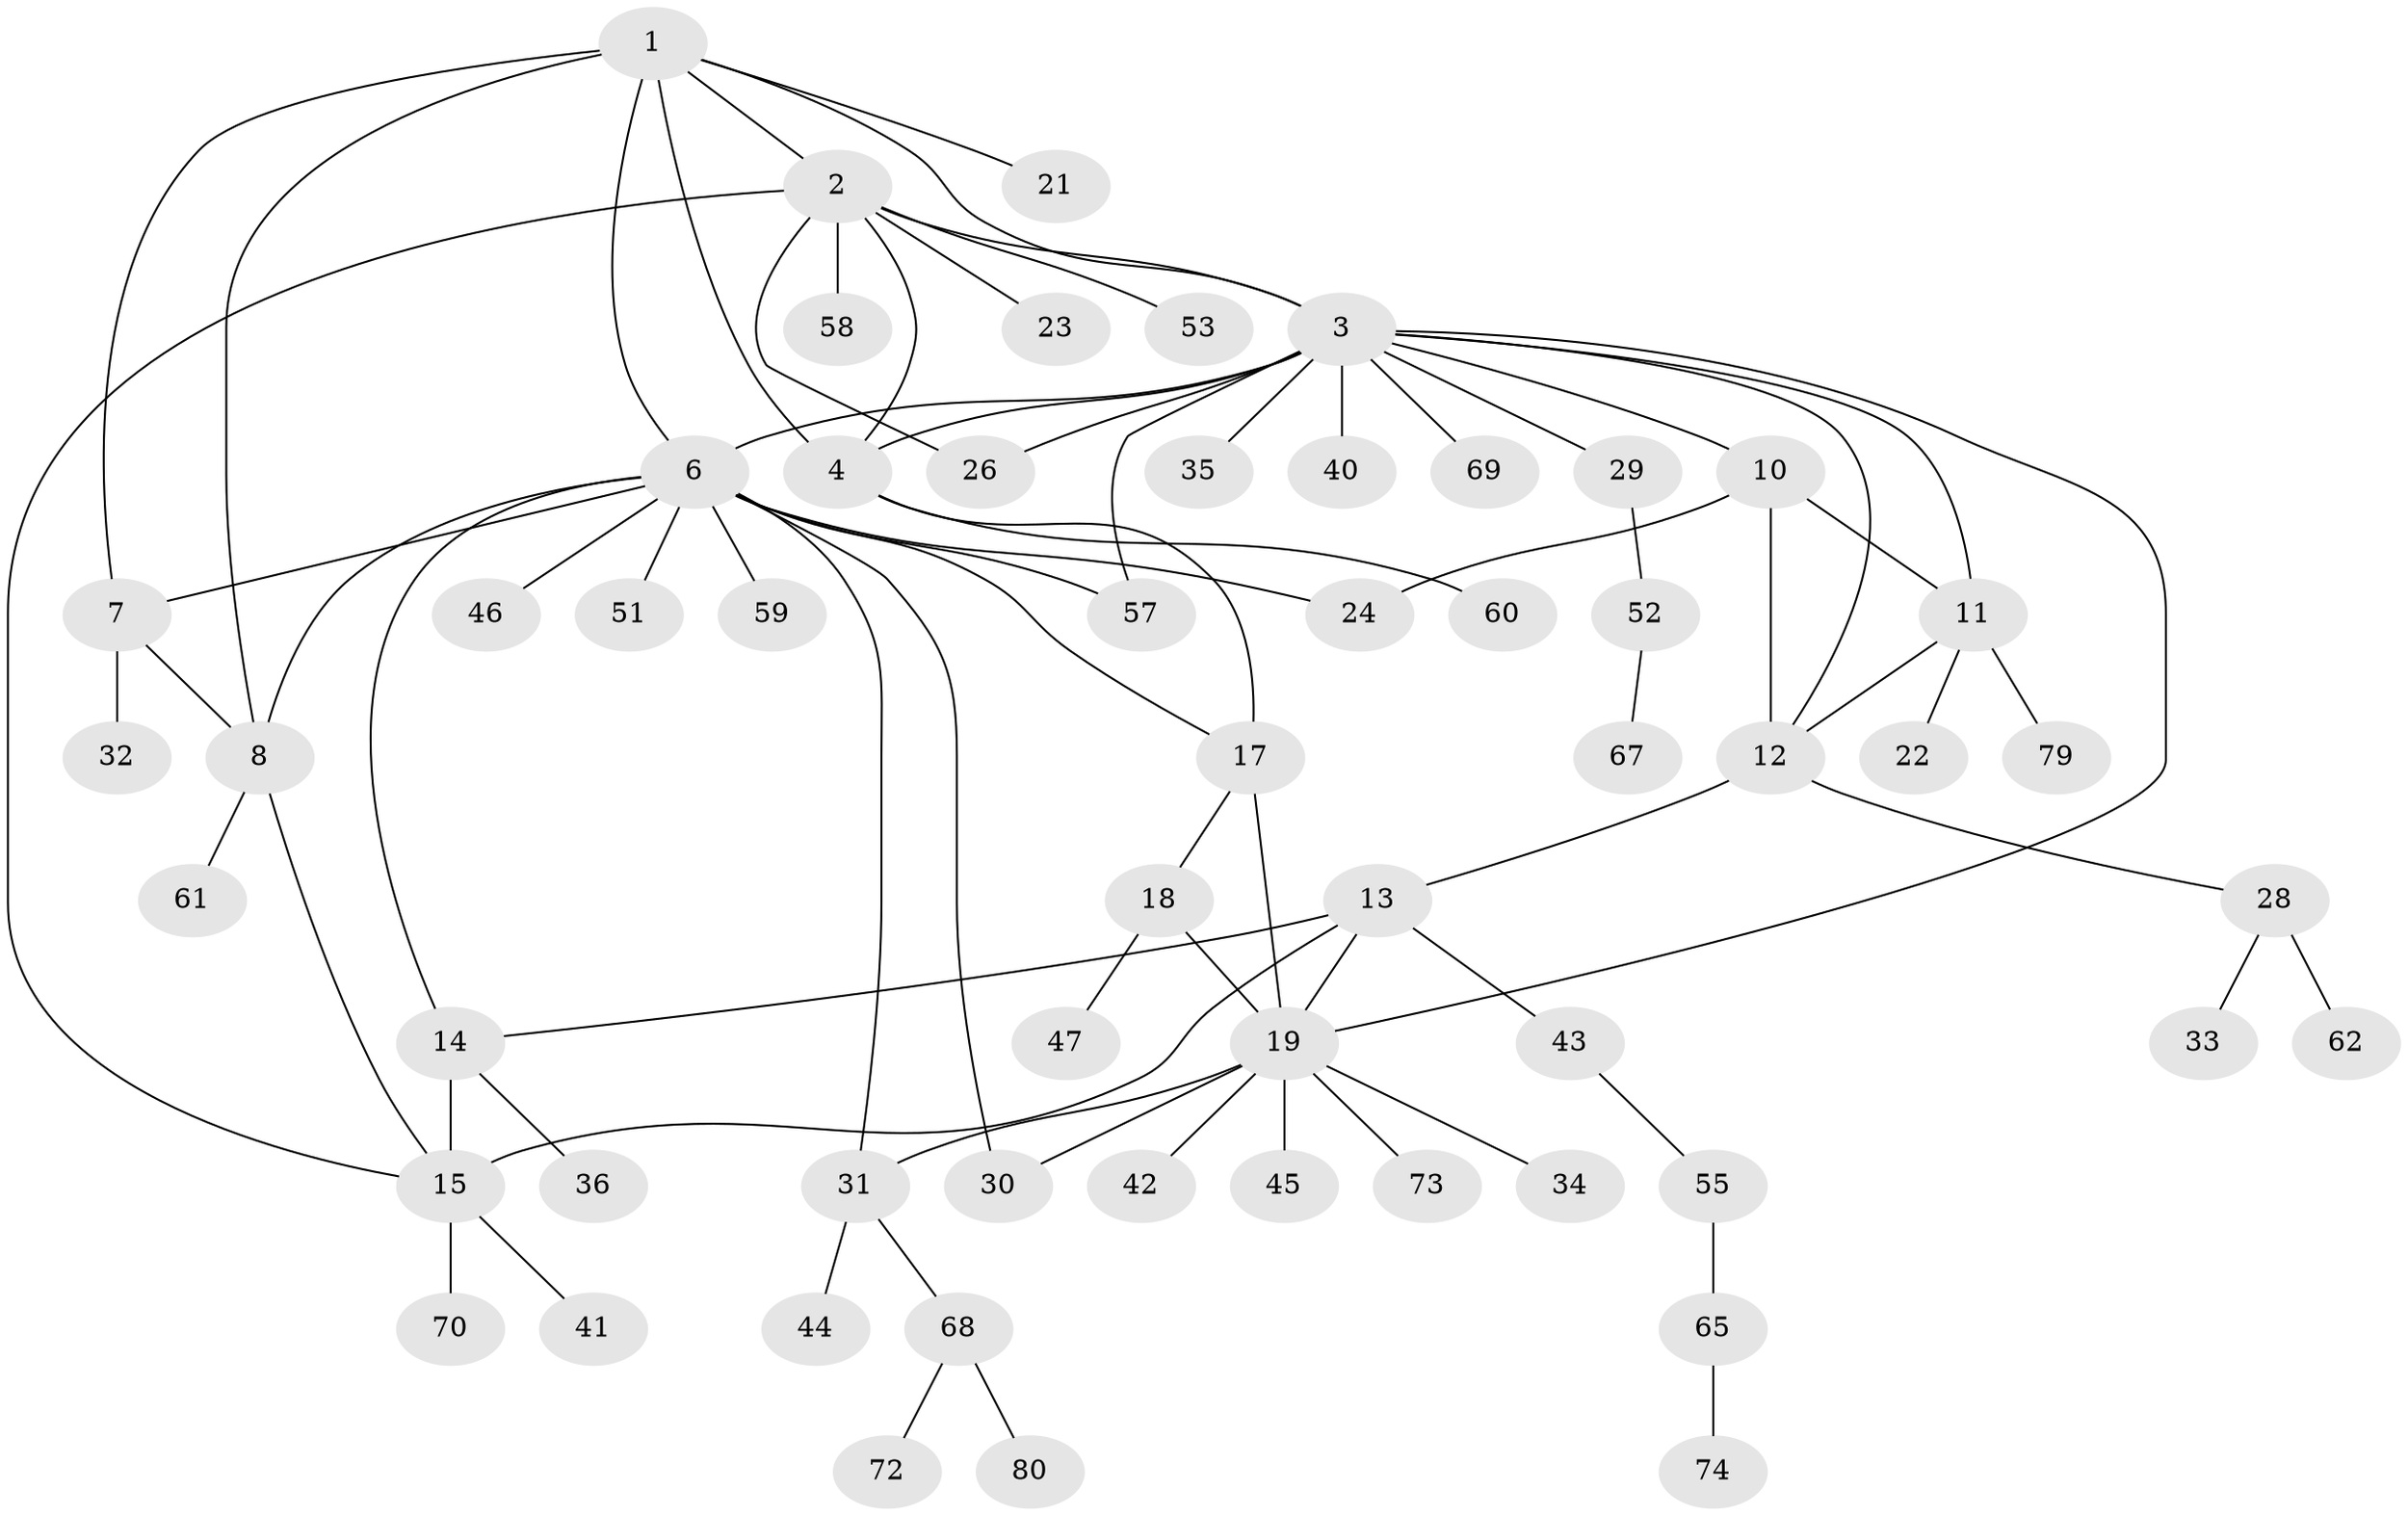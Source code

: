 // original degree distribution, {5: 0.0625, 9: 0.025, 7: 0.025, 4: 0.075, 13: 0.0125, 6: 0.075, 8: 0.0125, 1: 0.5375, 3: 0.0375, 2: 0.1375}
// Generated by graph-tools (version 1.1) at 2025/11/02/27/25 16:11:37]
// undirected, 58 vertices, 80 edges
graph export_dot {
graph [start="1"]
  node [color=gray90,style=filled];
  1 [super="+5"];
  2 [super="+77"];
  3 [super="+9"];
  4;
  6 [super="+50"];
  7;
  8 [super="+76"];
  10 [super="+66"];
  11 [super="+48"];
  12 [super="+56"];
  13 [super="+37"];
  14 [super="+38"];
  15 [super="+16"];
  17 [super="+39"];
  18 [super="+25"];
  19 [super="+20"];
  21;
  22;
  23;
  24 [super="+27"];
  26;
  28 [super="+49"];
  29 [super="+63"];
  30;
  31;
  32;
  33;
  34;
  35 [super="+64"];
  36;
  40;
  41;
  42;
  43;
  44;
  45 [super="+54"];
  46;
  47;
  51;
  52;
  53;
  55;
  57;
  58;
  59;
  60;
  61;
  62 [super="+71"];
  65 [super="+75"];
  67;
  68 [super="+78"];
  69;
  70;
  72;
  73;
  74;
  79;
  80;
  1 -- 2;
  1 -- 3;
  1 -- 4;
  1 -- 21;
  1 -- 8;
  1 -- 6;
  1 -- 7;
  2 -- 3;
  2 -- 4;
  2 -- 23;
  2 -- 26;
  2 -- 53;
  2 -- 58;
  2 -- 15;
  3 -- 4;
  3 -- 29;
  3 -- 35;
  3 -- 57;
  3 -- 69;
  3 -- 6;
  3 -- 40;
  3 -- 10;
  3 -- 11;
  3 -- 12;
  3 -- 19;
  3 -- 26;
  4 -- 17;
  4 -- 60;
  6 -- 7;
  6 -- 8;
  6 -- 17;
  6 -- 24;
  6 -- 30;
  6 -- 31;
  6 -- 46;
  6 -- 51;
  6 -- 57;
  6 -- 59;
  6 -- 14;
  7 -- 8;
  7 -- 32;
  8 -- 15;
  8 -- 61;
  10 -- 11;
  10 -- 12;
  10 -- 24;
  11 -- 12;
  11 -- 22;
  11 -- 79;
  12 -- 13;
  12 -- 28;
  13 -- 14;
  13 -- 15 [weight=2];
  13 -- 19;
  13 -- 43;
  14 -- 15 [weight=2];
  14 -- 36;
  15 -- 41;
  15 -- 70;
  17 -- 18;
  17 -- 19 [weight=2];
  18 -- 19 [weight=2];
  18 -- 47;
  19 -- 34;
  19 -- 45;
  19 -- 73;
  19 -- 42;
  19 -- 30;
  19 -- 31;
  28 -- 33;
  28 -- 62;
  29 -- 52;
  31 -- 44;
  31 -- 68;
  43 -- 55;
  52 -- 67;
  55 -- 65;
  65 -- 74;
  68 -- 72;
  68 -- 80;
}
